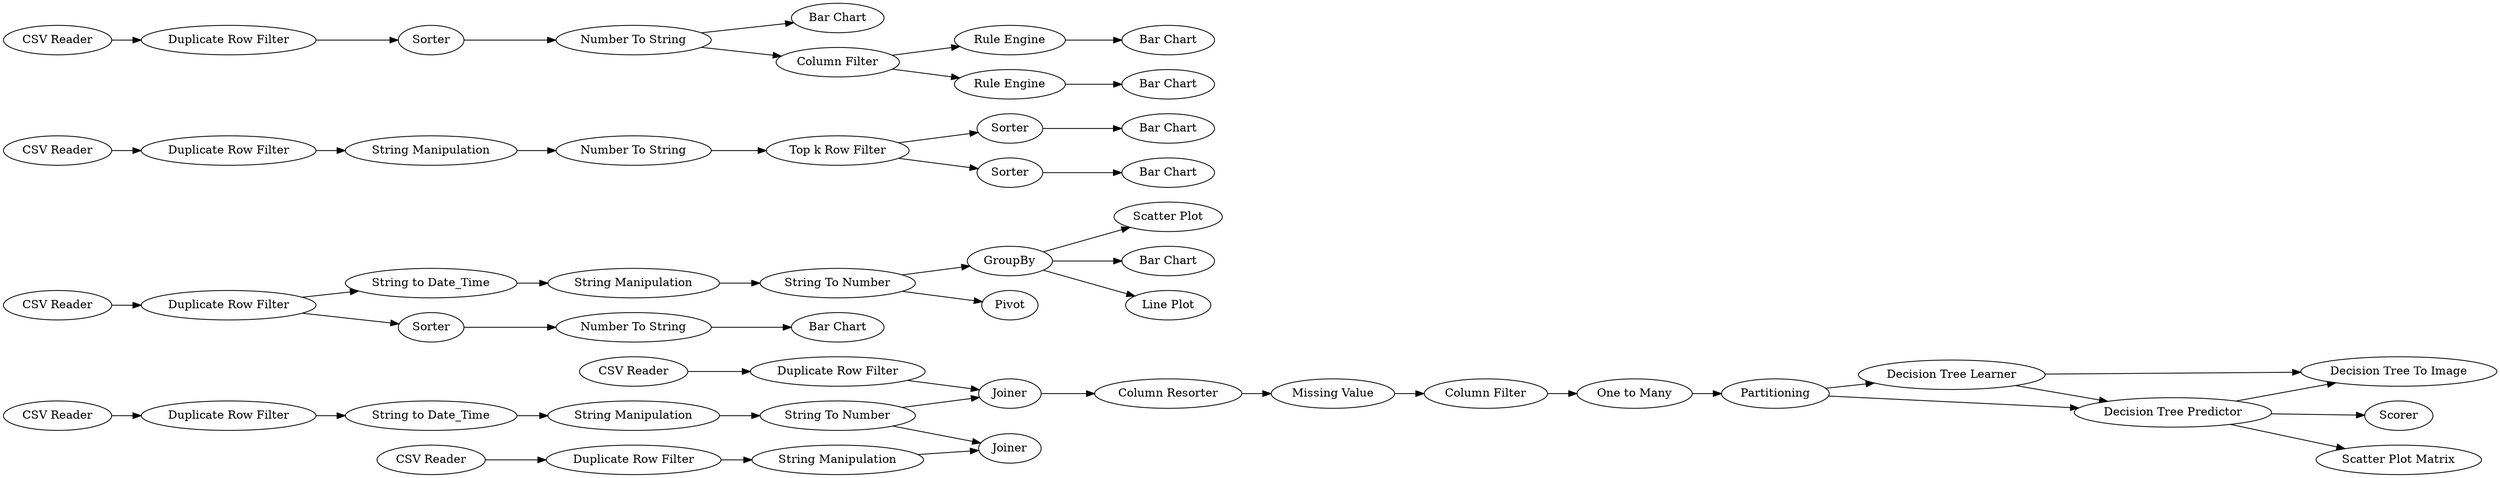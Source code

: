 digraph {
	6 -> 5
	38 -> 64
	24 -> 26
	24 -> 28
	37 -> 58
	61 -> 46
	29 -> 62
	23 -> 24
	42 -> 43
	38 -> 63
	17 -> 20
	23 -> 26
	4 -> 6
	52 -> 45
	22 -> 23
	38 -> 41
	56 -> 37
	18 -> 17
	46 -> 52
	26 -> 27
	16 -> 14
	29 -> 32
	32 -> 35
	45 -> 48
	37 -> 42
	20 -> 22
	33 -> 34
	5 -> 14
	59 -> 40
	26 -> 25
	2 -> 15
	15 -> 4
	14 -> 18
	1 -> 10
	5 -> 13
	39 -> 30
	7 -> 13
	53 -> 47
	35 -> 36
	30 -> 29
	55 -> 54
	54 -> 61
	58 -> 60
	32 -> 33
	10 -> 7
	43 -> 44
	59 -> 38
	57 -> 39
	52 -> 53
	3 -> 16
	26 -> 28
	60 -> 59
	27 [label="Scatter Plot Matrix"]
	57 [label="CSV Reader"]
	55 [label="CSV Reader"]
	7 [label="String Manipulation"]
	45 [label=Sorter]
	52 [label="Top k Row Filter"]
	18 [label="Column Resorter"]
	26 [label="Decision Tree Predictor"]
	58 [label="String to Date_Time"]
	17 [label="Missing Value"]
	3 [label="CSV Reader"]
	24 [label="Decision Tree Learner"]
	64 [label="Scatter Plot"]
	41 [label="Line Plot"]
	56 [label="CSV Reader"]
	6 [label="String Manipulation"]
	15 [label="Duplicate Row Filter"]
	25 [label=Scorer]
	54 [label="Duplicate Row Filter"]
	10 [label="Duplicate Row Filter"]
	59 [label="String To Number"]
	16 [label="Duplicate Row Filter"]
	48 [label="Bar Chart"]
	30 [label=Sorter]
	1 [label="CSV Reader"]
	42 [label=Sorter]
	22 [label="One to Many"]
	53 [label=Sorter]
	28 [label="Decision Tree To Image"]
	23 [label=Partitioning]
	4 [label="String to Date_Time"]
	47 [label="Bar Chart"]
	63 [label="Bar Chart"]
	61 [label="String Manipulation"]
	14 [label=Joiner]
	38 [label=GroupBy]
	60 [label="String Manipulation"]
	5 [label="String To Number"]
	13 [label=Joiner]
	20 [label="Column Filter"]
	35 [label="Rule Engine"]
	62 [label="Bar Chart"]
	34 [label="Bar Chart"]
	29 [label="Number To String"]
	43 [label="Number To String"]
	44 [label="Bar Chart"]
	36 [label="Bar Chart"]
	46 [label="Number To String"]
	40 [label=Pivot]
	39 [label="Duplicate Row Filter"]
	33 [label="Rule Engine"]
	32 [label="Column Filter"]
	2 [label="CSV Reader"]
	37 [label="Duplicate Row Filter"]
	rankdir=LR
}
